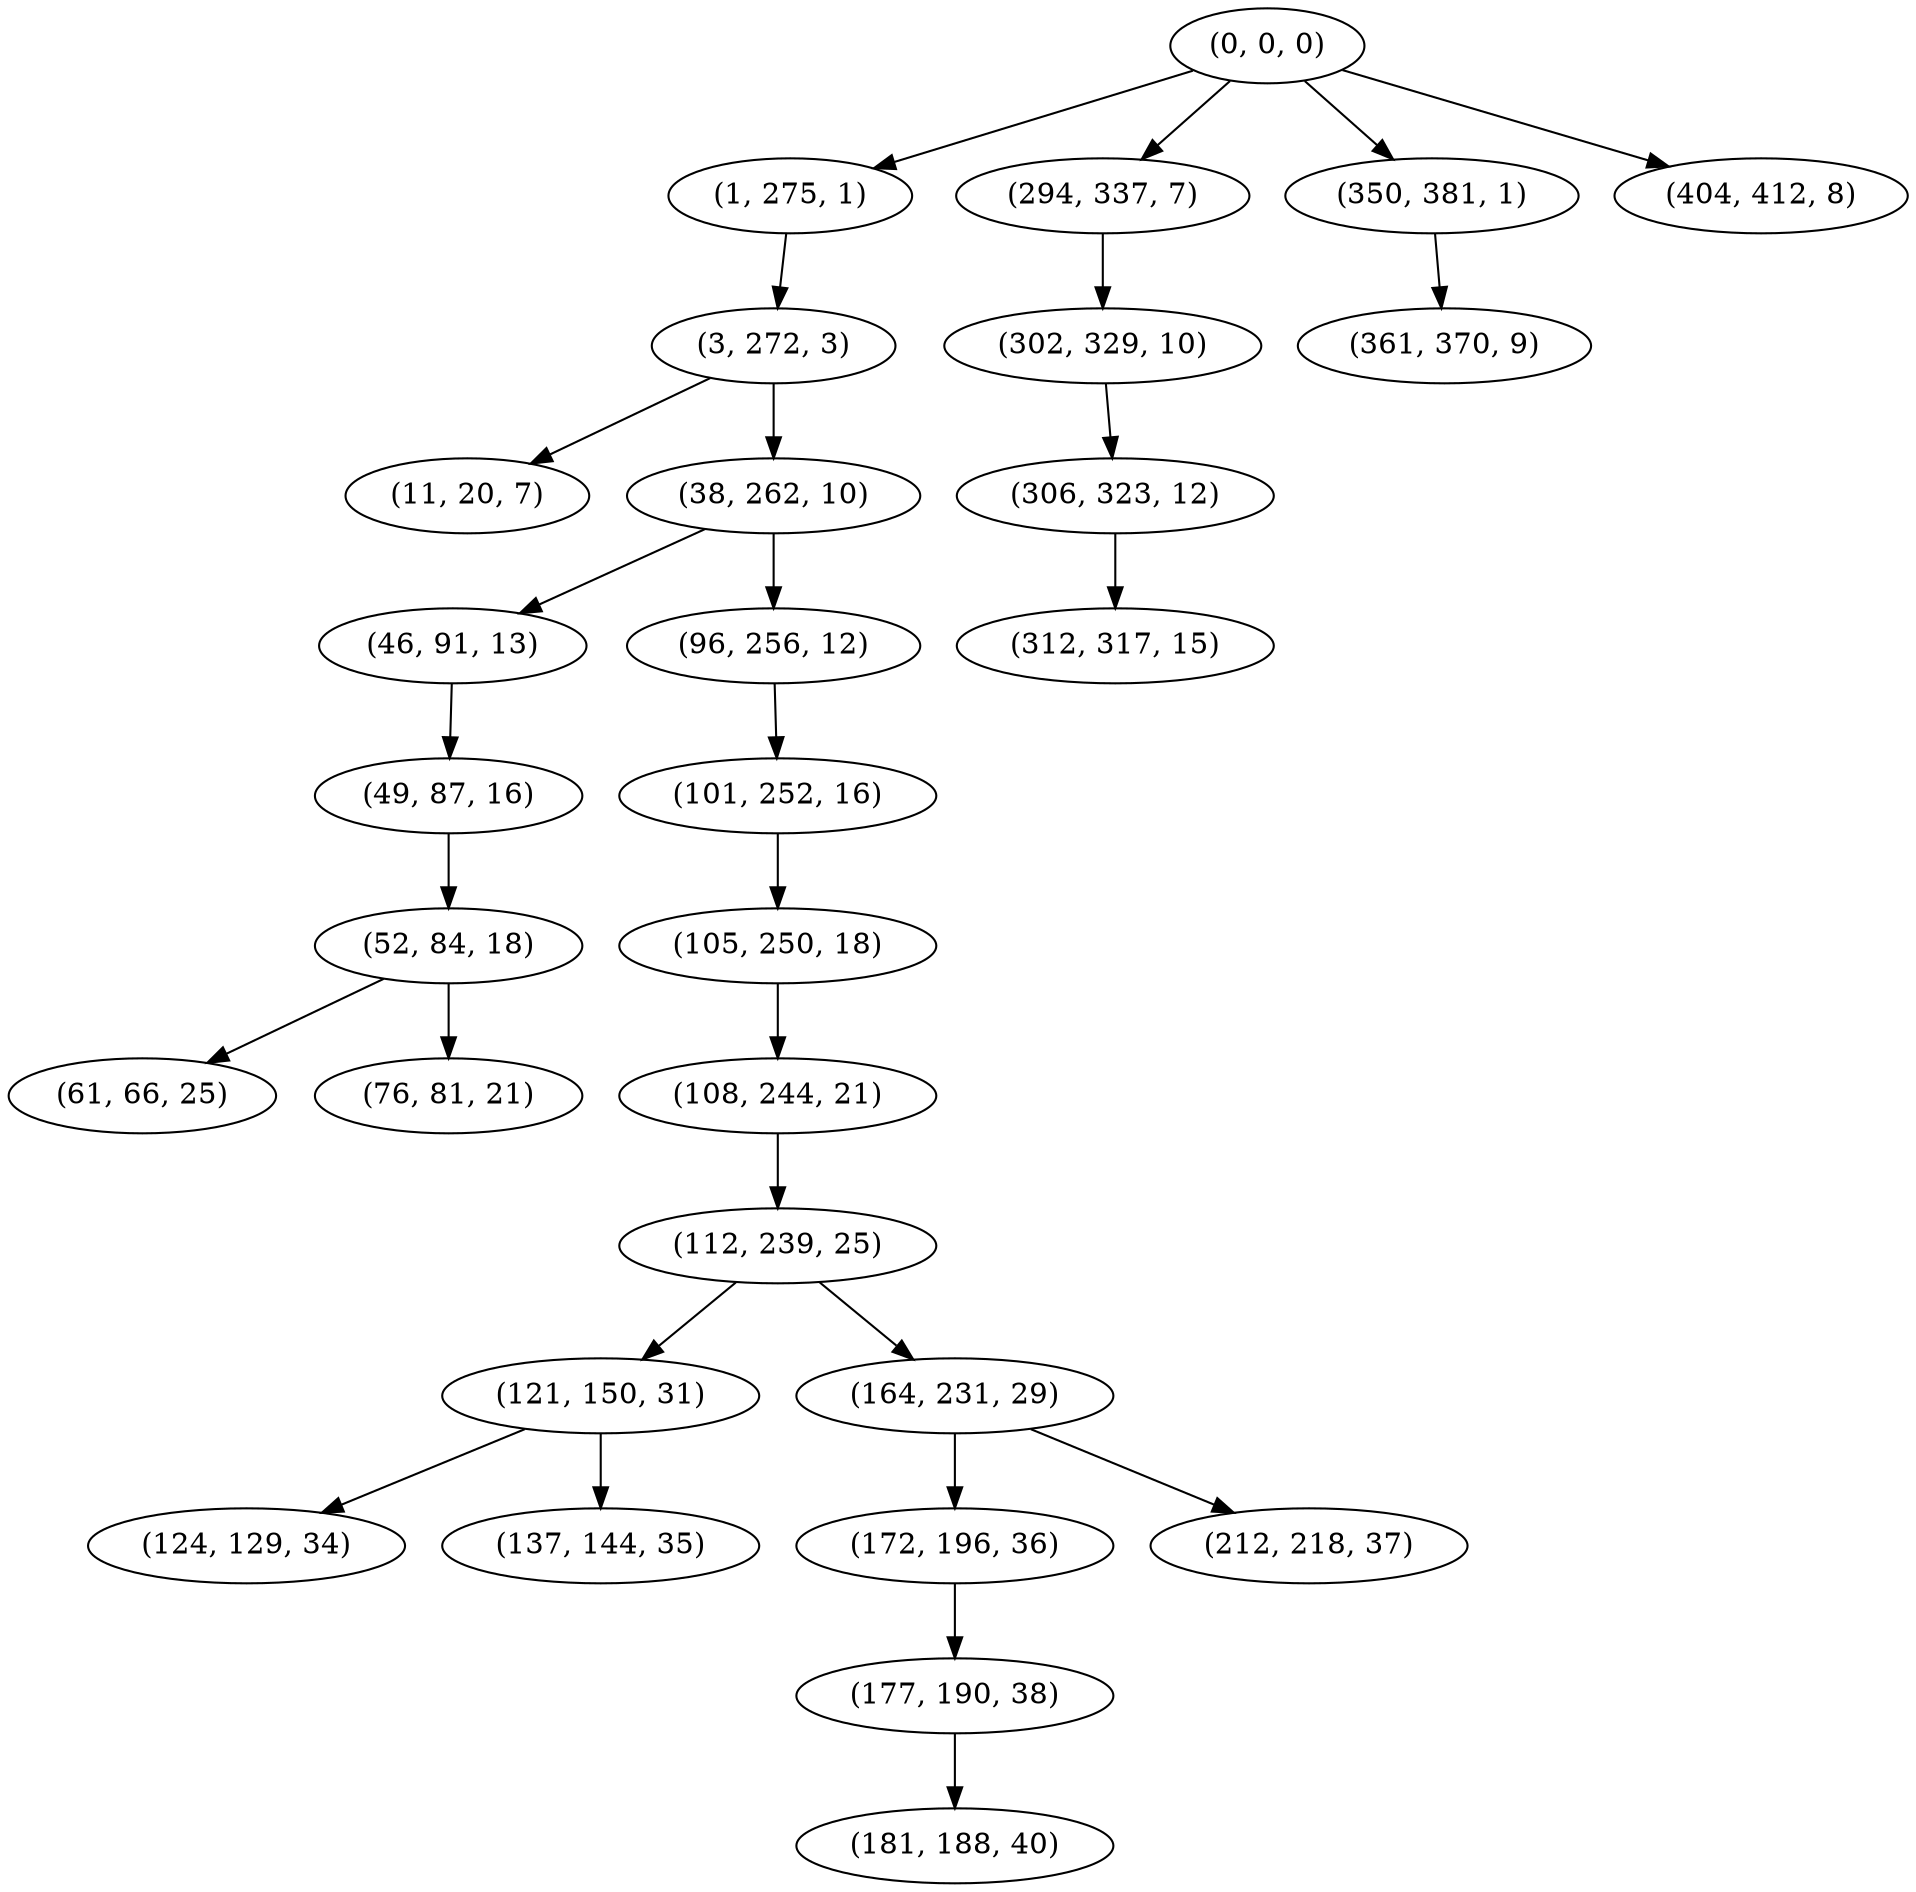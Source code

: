 digraph tree {
    "(0, 0, 0)";
    "(1, 275, 1)";
    "(3, 272, 3)";
    "(11, 20, 7)";
    "(38, 262, 10)";
    "(46, 91, 13)";
    "(49, 87, 16)";
    "(52, 84, 18)";
    "(61, 66, 25)";
    "(76, 81, 21)";
    "(96, 256, 12)";
    "(101, 252, 16)";
    "(105, 250, 18)";
    "(108, 244, 21)";
    "(112, 239, 25)";
    "(121, 150, 31)";
    "(124, 129, 34)";
    "(137, 144, 35)";
    "(164, 231, 29)";
    "(172, 196, 36)";
    "(177, 190, 38)";
    "(181, 188, 40)";
    "(212, 218, 37)";
    "(294, 337, 7)";
    "(302, 329, 10)";
    "(306, 323, 12)";
    "(312, 317, 15)";
    "(350, 381, 1)";
    "(361, 370, 9)";
    "(404, 412, 8)";
    "(0, 0, 0)" -> "(1, 275, 1)";
    "(0, 0, 0)" -> "(294, 337, 7)";
    "(0, 0, 0)" -> "(350, 381, 1)";
    "(0, 0, 0)" -> "(404, 412, 8)";
    "(1, 275, 1)" -> "(3, 272, 3)";
    "(3, 272, 3)" -> "(11, 20, 7)";
    "(3, 272, 3)" -> "(38, 262, 10)";
    "(38, 262, 10)" -> "(46, 91, 13)";
    "(38, 262, 10)" -> "(96, 256, 12)";
    "(46, 91, 13)" -> "(49, 87, 16)";
    "(49, 87, 16)" -> "(52, 84, 18)";
    "(52, 84, 18)" -> "(61, 66, 25)";
    "(52, 84, 18)" -> "(76, 81, 21)";
    "(96, 256, 12)" -> "(101, 252, 16)";
    "(101, 252, 16)" -> "(105, 250, 18)";
    "(105, 250, 18)" -> "(108, 244, 21)";
    "(108, 244, 21)" -> "(112, 239, 25)";
    "(112, 239, 25)" -> "(121, 150, 31)";
    "(112, 239, 25)" -> "(164, 231, 29)";
    "(121, 150, 31)" -> "(124, 129, 34)";
    "(121, 150, 31)" -> "(137, 144, 35)";
    "(164, 231, 29)" -> "(172, 196, 36)";
    "(164, 231, 29)" -> "(212, 218, 37)";
    "(172, 196, 36)" -> "(177, 190, 38)";
    "(177, 190, 38)" -> "(181, 188, 40)";
    "(294, 337, 7)" -> "(302, 329, 10)";
    "(302, 329, 10)" -> "(306, 323, 12)";
    "(306, 323, 12)" -> "(312, 317, 15)";
    "(350, 381, 1)" -> "(361, 370, 9)";
}
